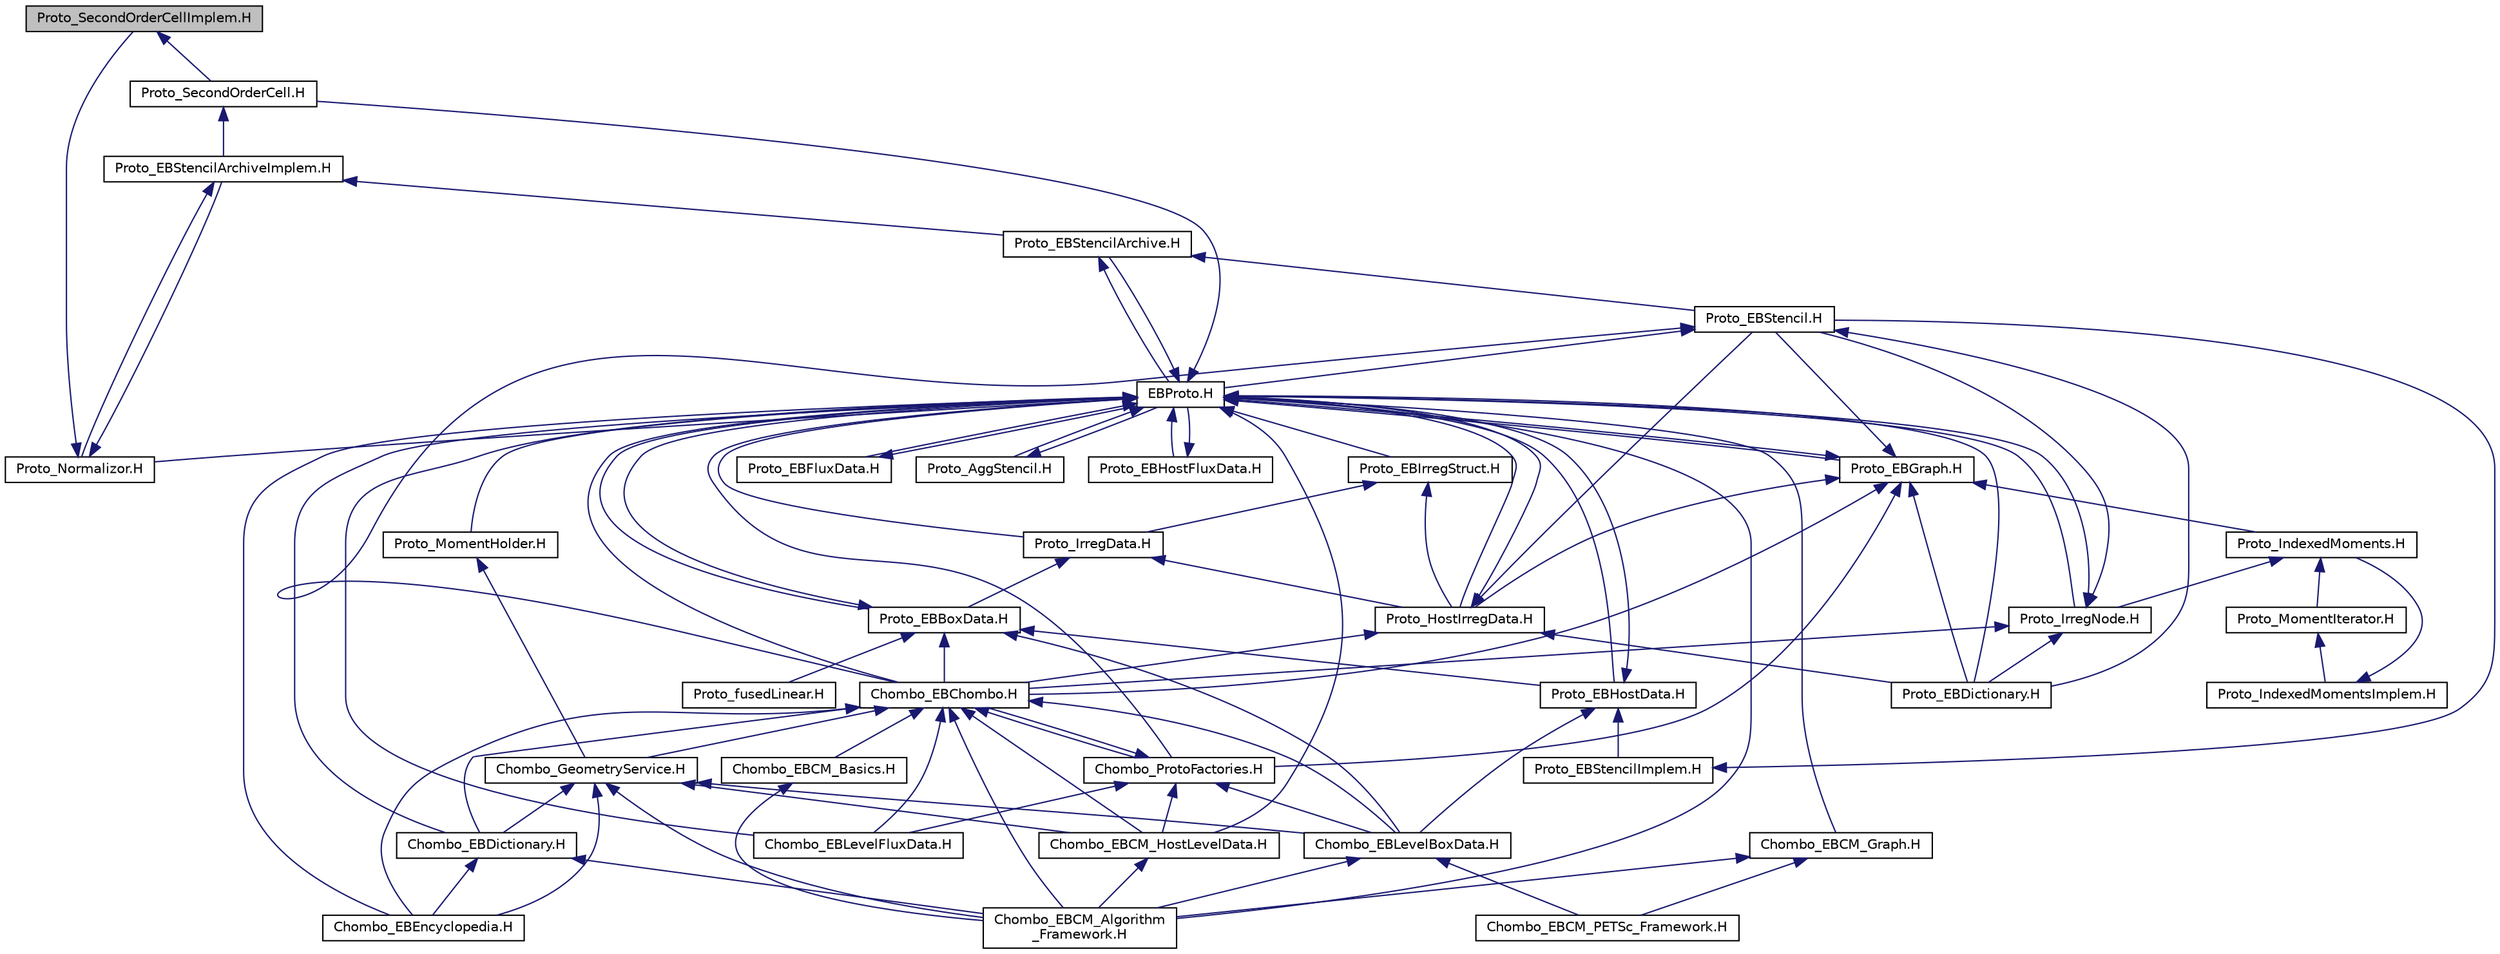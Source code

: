 digraph "Proto_SecondOrderCellImplem.H"
{
  edge [fontname="Helvetica",fontsize="10",labelfontname="Helvetica",labelfontsize="10"];
  node [fontname="Helvetica",fontsize="10",shape=record];
  Node107 [label="Proto_SecondOrderCellImplem.H",height=0.2,width=0.4,color="black", fillcolor="grey75", style="filled", fontcolor="black"];
  Node107 -> Node108 [dir="back",color="midnightblue",fontsize="10",style="solid",fontname="Helvetica"];
  Node108 [label="Proto_SecondOrderCell.H",height=0.2,width=0.4,color="black", fillcolor="white", style="filled",URL="$Proto__SecondOrderCell_8H.html"];
  Node108 -> Node109 [dir="back",color="midnightblue",fontsize="10",style="solid",fontname="Helvetica"];
  Node109 [label="Proto_EBStencilArchiveImplem.H",height=0.2,width=0.4,color="black", fillcolor="white", style="filled",URL="$Proto__EBStencilArchiveImplem_8H.html"];
  Node109 -> Node110 [dir="back",color="midnightblue",fontsize="10",style="solid",fontname="Helvetica"];
  Node110 [label="Proto_EBStencilArchive.H",height=0.2,width=0.4,color="black", fillcolor="white", style="filled",URL="$Proto__EBStencilArchive_8H.html"];
  Node110 -> Node111 [dir="back",color="midnightblue",fontsize="10",style="solid",fontname="Helvetica"];
  Node111 [label="Proto_EBStencil.H",height=0.2,width=0.4,color="black", fillcolor="white", style="filled",URL="$Proto__EBStencil_8H.html"];
  Node111 -> Node112 [dir="back",color="midnightblue",fontsize="10",style="solid",fontname="Helvetica"];
  Node112 [label="EBProto.H",height=0.2,width=0.4,color="black", fillcolor="white", style="filled",URL="$EBProto_8H.html"];
  Node112 -> Node113 [dir="back",color="midnightblue",fontsize="10",style="solid",fontname="Helvetica"];
  Node113 [label="Chombo_EBCM_Algorithm\l_Framework.H",height=0.2,width=0.4,color="black", fillcolor="white", style="filled",URL="$Chombo__EBCM__Algorithm__Framework_8H.html"];
  Node112 -> Node114 [dir="back",color="midnightblue",fontsize="10",style="solid",fontname="Helvetica"];
  Node114 [label="Chombo_EBCM_Graph.H",height=0.2,width=0.4,color="black", fillcolor="white", style="filled",URL="$Chombo__EBCM__Graph_8H.html"];
  Node114 -> Node113 [dir="back",color="midnightblue",fontsize="10",style="solid",fontname="Helvetica"];
  Node114 -> Node115 [dir="back",color="midnightblue",fontsize="10",style="solid",fontname="Helvetica"];
  Node115 [label="Chombo_EBCM_PETSc_Framework.H",height=0.2,width=0.4,color="black", fillcolor="white", style="filled",URL="$Chombo__EBCM__PETSc__Framework_8H.html"];
  Node112 -> Node116 [dir="back",color="midnightblue",fontsize="10",style="solid",fontname="Helvetica"];
  Node116 [label="Chombo_EBCM_HostLevelData.H",height=0.2,width=0.4,color="black", fillcolor="white", style="filled",URL="$Chombo__EBCM__HostLevelData_8H.html"];
  Node116 -> Node113 [dir="back",color="midnightblue",fontsize="10",style="solid",fontname="Helvetica"];
  Node112 -> Node117 [dir="back",color="midnightblue",fontsize="10",style="solid",fontname="Helvetica"];
  Node117 [label="Proto_HostIrregData.H",height=0.2,width=0.4,color="black", fillcolor="white", style="filled",URL="$Proto__HostIrregData_8H.html"];
  Node117 -> Node112 [dir="back",color="midnightblue",fontsize="10",style="solid",fontname="Helvetica"];
  Node117 -> Node111 [dir="back",color="midnightblue",fontsize="10",style="solid",fontname="Helvetica"];
  Node117 -> Node118 [dir="back",color="midnightblue",fontsize="10",style="solid",fontname="Helvetica"];
  Node118 [label="Proto_EBDictionary.H",height=0.2,width=0.4,color="black", fillcolor="white", style="filled",URL="$Proto__EBDictionary_8H.html"];
  Node117 -> Node119 [dir="back",color="midnightblue",fontsize="10",style="solid",fontname="Helvetica"];
  Node119 [label="Chombo_EBChombo.H",height=0.2,width=0.4,color="black", fillcolor="white", style="filled",URL="$Chombo__EBChombo_8H.html"];
  Node119 -> Node113 [dir="back",color="midnightblue",fontsize="10",style="solid",fontname="Helvetica"];
  Node119 -> Node116 [dir="back",color="midnightblue",fontsize="10",style="solid",fontname="Helvetica"];
  Node119 -> Node120 [dir="back",color="midnightblue",fontsize="10",style="solid",fontname="Helvetica"];
  Node120 [label="Chombo_EBCM_Basics.H",height=0.2,width=0.4,color="black", fillcolor="white", style="filled",URL="$Chombo__EBCM__Basics_8H.html"];
  Node120 -> Node113 [dir="back",color="midnightblue",fontsize="10",style="solid",fontname="Helvetica"];
  Node119 -> Node121 [dir="back",color="midnightblue",fontsize="10",style="solid",fontname="Helvetica"];
  Node121 [label="Chombo_ProtoFactories.H",height=0.2,width=0.4,color="black", fillcolor="white", style="filled",URL="$Chombo__ProtoFactories_8H.html"];
  Node121 -> Node116 [dir="back",color="midnightblue",fontsize="10",style="solid",fontname="Helvetica"];
  Node121 -> Node119 [dir="back",color="midnightblue",fontsize="10",style="solid",fontname="Helvetica"];
  Node121 -> Node122 [dir="back",color="midnightblue",fontsize="10",style="solid",fontname="Helvetica"];
  Node122 [label="Chombo_EBLevelBoxData.H",height=0.2,width=0.4,color="black", fillcolor="white", style="filled",URL="$Chombo__EBLevelBoxData_8H.html"];
  Node122 -> Node113 [dir="back",color="midnightblue",fontsize="10",style="solid",fontname="Helvetica"];
  Node122 -> Node115 [dir="back",color="midnightblue",fontsize="10",style="solid",fontname="Helvetica"];
  Node121 -> Node123 [dir="back",color="midnightblue",fontsize="10",style="solid",fontname="Helvetica"];
  Node123 [label="Chombo_EBLevelFluxData.H",height=0.2,width=0.4,color="black", fillcolor="white", style="filled",URL="$Chombo__EBLevelFluxData_8H.html"];
  Node119 -> Node124 [dir="back",color="midnightblue",fontsize="10",style="solid",fontname="Helvetica"];
  Node124 [label="Chombo_EBDictionary.H",height=0.2,width=0.4,color="black", fillcolor="white", style="filled",URL="$Chombo__EBDictionary_8H.html"];
  Node124 -> Node113 [dir="back",color="midnightblue",fontsize="10",style="solid",fontname="Helvetica"];
  Node124 -> Node125 [dir="back",color="midnightblue",fontsize="10",style="solid",fontname="Helvetica"];
  Node125 [label="Chombo_EBEncyclopedia.H",height=0.2,width=0.4,color="black", fillcolor="white", style="filled",URL="$Chombo__EBEncyclopedia_8H.html"];
  Node119 -> Node126 [dir="back",color="midnightblue",fontsize="10",style="solid",fontname="Helvetica"];
  Node126 [label="Chombo_GeometryService.H",height=0.2,width=0.4,color="black", fillcolor="white", style="filled",URL="$Chombo__GeometryService_8H.html"];
  Node126 -> Node113 [dir="back",color="midnightblue",fontsize="10",style="solid",fontname="Helvetica"];
  Node126 -> Node116 [dir="back",color="midnightblue",fontsize="10",style="solid",fontname="Helvetica"];
  Node126 -> Node124 [dir="back",color="midnightblue",fontsize="10",style="solid",fontname="Helvetica"];
  Node126 -> Node125 [dir="back",color="midnightblue",fontsize="10",style="solid",fontname="Helvetica"];
  Node126 -> Node122 [dir="back",color="midnightblue",fontsize="10",style="solid",fontname="Helvetica"];
  Node119 -> Node125 [dir="back",color="midnightblue",fontsize="10",style="solid",fontname="Helvetica"];
  Node119 -> Node122 [dir="back",color="midnightblue",fontsize="10",style="solid",fontname="Helvetica"];
  Node119 -> Node123 [dir="back",color="midnightblue",fontsize="10",style="solid",fontname="Helvetica"];
  Node112 -> Node127 [dir="back",color="midnightblue",fontsize="10",style="solid",fontname="Helvetica"];
  Node127 [label="Proto_EBIrregStruct.H",height=0.2,width=0.4,color="black", fillcolor="white", style="filled",URL="$Proto__EBIrregStruct_8H.html"];
  Node127 -> Node117 [dir="back",color="midnightblue",fontsize="10",style="solid",fontname="Helvetica"];
  Node127 -> Node128 [dir="back",color="midnightblue",fontsize="10",style="solid",fontname="Helvetica"];
  Node128 [label="Proto_IrregData.H",height=0.2,width=0.4,color="black", fillcolor="white", style="filled",URL="$Proto__IrregData_8H.html"];
  Node128 -> Node117 [dir="back",color="midnightblue",fontsize="10",style="solid",fontname="Helvetica"];
  Node128 -> Node129 [dir="back",color="midnightblue",fontsize="10",style="solid",fontname="Helvetica"];
  Node129 [label="Proto_EBBoxData.H",height=0.2,width=0.4,color="black", fillcolor="white", style="filled",URL="$Proto__EBBoxData_8H.html"];
  Node129 -> Node112 [dir="back",color="midnightblue",fontsize="10",style="solid",fontname="Helvetica"];
  Node129 -> Node130 [dir="back",color="midnightblue",fontsize="10",style="solid",fontname="Helvetica"];
  Node130 [label="Proto_EBHostData.H",height=0.2,width=0.4,color="black", fillcolor="white", style="filled",URL="$Proto__EBHostData_8H.html"];
  Node130 -> Node131 [dir="back",color="midnightblue",fontsize="10",style="solid",fontname="Helvetica"];
  Node131 [label="Proto_EBStencilImplem.H",height=0.2,width=0.4,color="black", fillcolor="white", style="filled",URL="$Proto__EBStencilImplem_8H.html"];
  Node131 -> Node111 [dir="back",color="midnightblue",fontsize="10",style="solid",fontname="Helvetica"];
  Node130 -> Node112 [dir="back",color="midnightblue",fontsize="10",style="solid",fontname="Helvetica"];
  Node130 -> Node122 [dir="back",color="midnightblue",fontsize="10",style="solid",fontname="Helvetica"];
  Node129 -> Node132 [dir="back",color="midnightblue",fontsize="10",style="solid",fontname="Helvetica"];
  Node132 [label="Proto_fusedLinear.H",height=0.2,width=0.4,color="black", fillcolor="white", style="filled",URL="$Proto__fusedLinear_8H.html"];
  Node129 -> Node119 [dir="back",color="midnightblue",fontsize="10",style="solid",fontname="Helvetica"];
  Node129 -> Node122 [dir="back",color="midnightblue",fontsize="10",style="solid",fontname="Helvetica"];
  Node112 -> Node128 [dir="back",color="midnightblue",fontsize="10",style="solid",fontname="Helvetica"];
  Node112 -> Node133 [dir="back",color="midnightblue",fontsize="10",style="solid",fontname="Helvetica"];
  Node133 [label="Proto_IrregNode.H",height=0.2,width=0.4,color="black", fillcolor="white", style="filled",URL="$Proto__IrregNode_8H.html"];
  Node133 -> Node112 [dir="back",color="midnightblue",fontsize="10",style="solid",fontname="Helvetica"];
  Node133 -> Node111 [dir="back",color="midnightblue",fontsize="10",style="solid",fontname="Helvetica"];
  Node133 -> Node118 [dir="back",color="midnightblue",fontsize="10",style="solid",fontname="Helvetica"];
  Node133 -> Node119 [dir="back",color="midnightblue",fontsize="10",style="solid",fontname="Helvetica"];
  Node112 -> Node134 [dir="back",color="midnightblue",fontsize="10",style="solid",fontname="Helvetica"];
  Node134 [label="Proto_EBGraph.H",height=0.2,width=0.4,color="black", fillcolor="white", style="filled",URL="$Proto__EBGraph_8H.html"];
  Node134 -> Node117 [dir="back",color="midnightblue",fontsize="10",style="solid",fontname="Helvetica"];
  Node134 -> Node135 [dir="back",color="midnightblue",fontsize="10",style="solid",fontname="Helvetica"];
  Node135 [label="Proto_IndexedMoments.H",height=0.2,width=0.4,color="black", fillcolor="white", style="filled",URL="$Proto__IndexedMoments_8H.html"];
  Node135 -> Node133 [dir="back",color="midnightblue",fontsize="10",style="solid",fontname="Helvetica"];
  Node135 -> Node136 [dir="back",color="midnightblue",fontsize="10",style="solid",fontname="Helvetica"];
  Node136 [label="Proto_MomentIterator.H",height=0.2,width=0.4,color="black", fillcolor="white", style="filled",URL="$Proto__MomentIterator_8H.html"];
  Node136 -> Node137 [dir="back",color="midnightblue",fontsize="10",style="solid",fontname="Helvetica"];
  Node137 [label="Proto_IndexedMomentsImplem.H",height=0.2,width=0.4,color="black", fillcolor="white", style="filled",URL="$Proto__IndexedMomentsImplem_8H.html"];
  Node137 -> Node135 [dir="back",color="midnightblue",fontsize="10",style="solid",fontname="Helvetica"];
  Node134 -> Node112 [dir="back",color="midnightblue",fontsize="10",style="solid",fontname="Helvetica"];
  Node134 -> Node111 [dir="back",color="midnightblue",fontsize="10",style="solid",fontname="Helvetica"];
  Node134 -> Node118 [dir="back",color="midnightblue",fontsize="10",style="solid",fontname="Helvetica"];
  Node134 -> Node119 [dir="back",color="midnightblue",fontsize="10",style="solid",fontname="Helvetica"];
  Node134 -> Node121 [dir="back",color="midnightblue",fontsize="10",style="solid",fontname="Helvetica"];
  Node112 -> Node129 [dir="back",color="midnightblue",fontsize="10",style="solid",fontname="Helvetica"];
  Node112 -> Node138 [dir="back",color="midnightblue",fontsize="10",style="solid",fontname="Helvetica"];
  Node138 [label="Proto_EBFluxData.H",height=0.2,width=0.4,color="black", fillcolor="white", style="filled",URL="$Proto__EBFluxData_8H.html"];
  Node138 -> Node112 [dir="back",color="midnightblue",fontsize="10",style="solid",fontname="Helvetica"];
  Node112 -> Node139 [dir="back",color="midnightblue",fontsize="10",style="solid",fontname="Helvetica"];
  Node139 [label="Proto_AggStencil.H",height=0.2,width=0.4,color="black", fillcolor="white", style="filled",URL="$Proto__AggStencil_8H.html"];
  Node139 -> Node112 [dir="back",color="midnightblue",fontsize="10",style="solid",fontname="Helvetica"];
  Node112 -> Node110 [dir="back",color="midnightblue",fontsize="10",style="solid",fontname="Helvetica"];
  Node112 -> Node140 [dir="back",color="midnightblue",fontsize="10",style="solid",fontname="Helvetica"];
  Node140 [label="Proto_Normalizor.H",height=0.2,width=0.4,color="black", fillcolor="white", style="filled",URL="$Proto__Normalizor_8H.html"];
  Node140 -> Node109 [dir="back",color="midnightblue",fontsize="10",style="solid",fontname="Helvetica"];
  Node140 -> Node107 [dir="back",color="midnightblue",fontsize="10",style="solid",fontname="Helvetica"];
  Node112 -> Node108 [dir="back",color="midnightblue",fontsize="10",style="solid",fontname="Helvetica"];
  Node112 -> Node130 [dir="back",color="midnightblue",fontsize="10",style="solid",fontname="Helvetica"];
  Node112 -> Node141 [dir="back",color="midnightblue",fontsize="10",style="solid",fontname="Helvetica"];
  Node141 [label="Proto_EBHostFluxData.H",height=0.2,width=0.4,color="black", fillcolor="white", style="filled",URL="$Proto__EBHostFluxData_8H.html"];
  Node141 -> Node112 [dir="back",color="midnightblue",fontsize="10",style="solid",fontname="Helvetica"];
  Node112 -> Node118 [dir="back",color="midnightblue",fontsize="10",style="solid",fontname="Helvetica"];
  Node112 -> Node142 [dir="back",color="midnightblue",fontsize="10",style="solid",fontname="Helvetica"];
  Node142 [label="Proto_MomentHolder.H",height=0.2,width=0.4,color="black", fillcolor="white", style="filled",URL="$Proto__MomentHolder_8H.html"];
  Node142 -> Node126 [dir="back",color="midnightblue",fontsize="10",style="solid",fontname="Helvetica"];
  Node112 -> Node119 [dir="back",color="midnightblue",fontsize="10",style="solid",fontname="Helvetica"];
  Node112 -> Node121 [dir="back",color="midnightblue",fontsize="10",style="solid",fontname="Helvetica"];
  Node112 -> Node124 [dir="back",color="midnightblue",fontsize="10",style="solid",fontname="Helvetica"];
  Node112 -> Node125 [dir="back",color="midnightblue",fontsize="10",style="solid",fontname="Helvetica"];
  Node112 -> Node123 [dir="back",color="midnightblue",fontsize="10",style="solid",fontname="Helvetica"];
  Node111 -> Node118 [dir="back",color="midnightblue",fontsize="10",style="solid",fontname="Helvetica"];
  Node111 -> Node119 [dir="back",color="midnightblue",fontsize="10",style="solid",fontname="Helvetica"];
  Node110 -> Node112 [dir="back",color="midnightblue",fontsize="10",style="solid",fontname="Helvetica"];
  Node109 -> Node140 [dir="back",color="midnightblue",fontsize="10",style="solid",fontname="Helvetica"];
}
